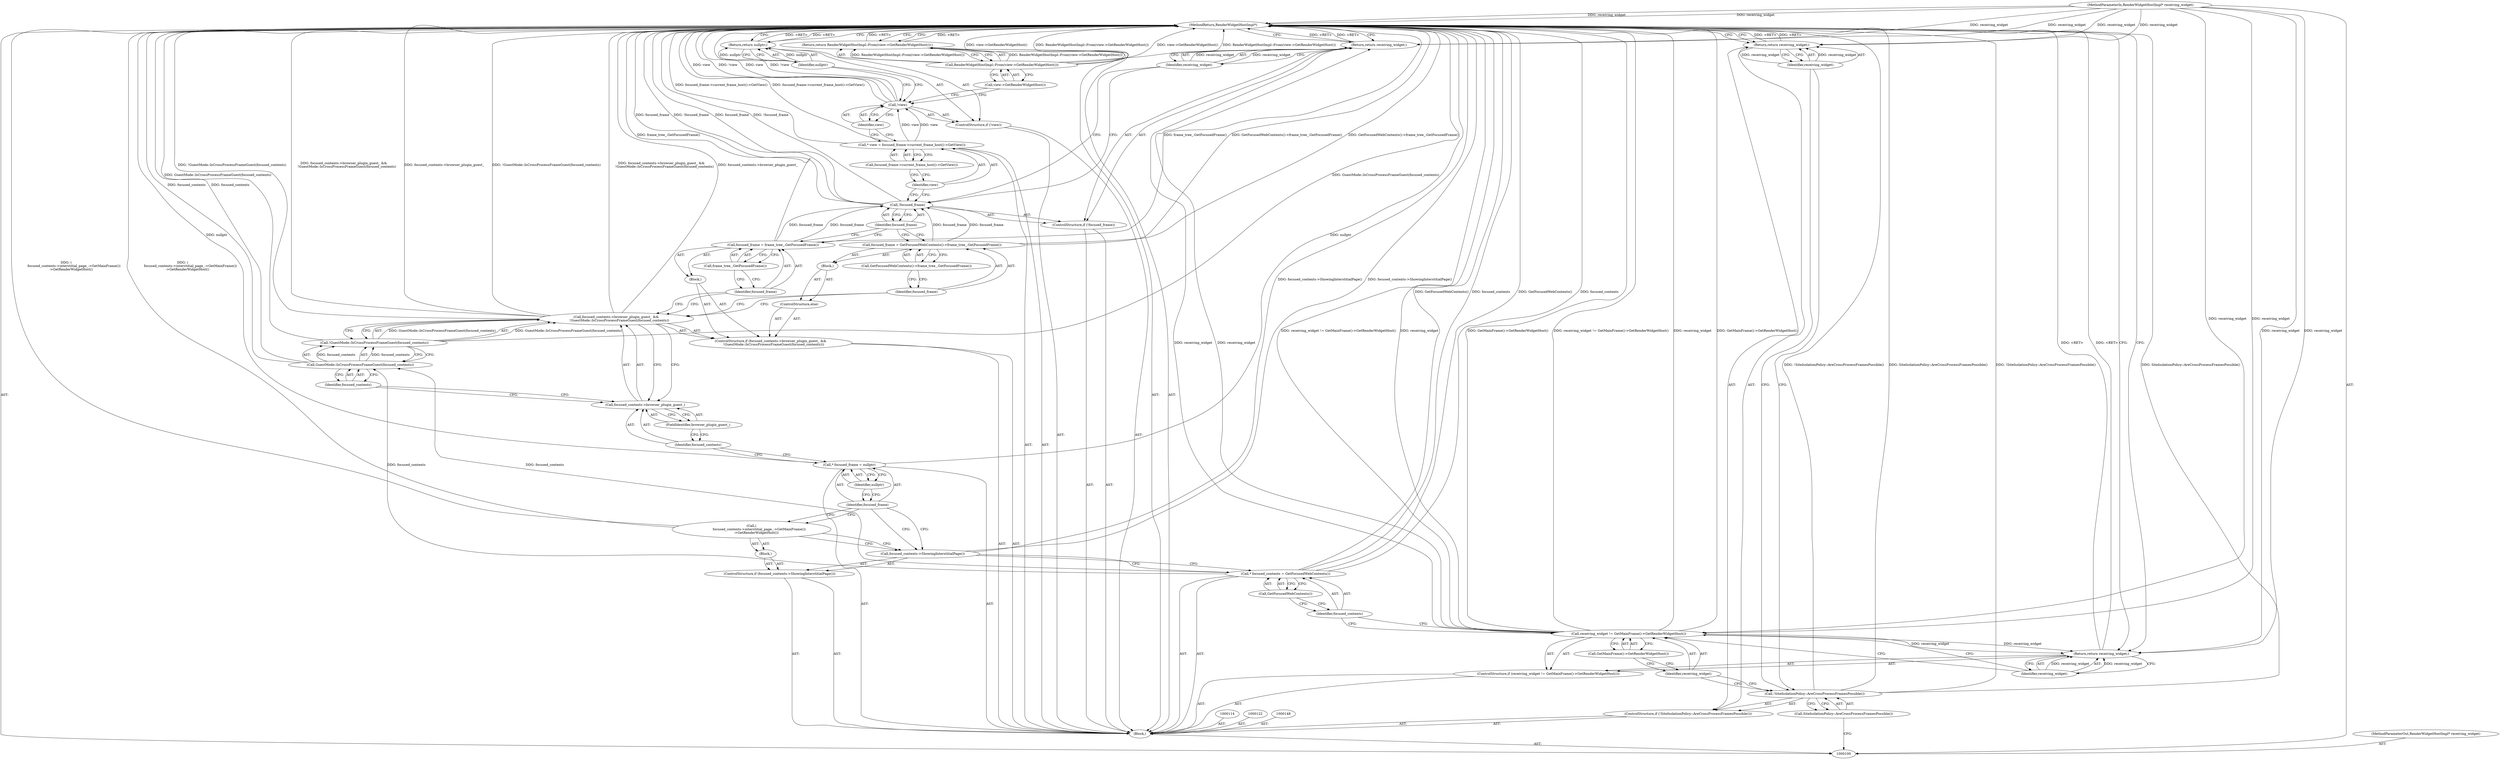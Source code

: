 digraph "0_Chrome_adca986a53b31b6da4cb22f8e755f6856daea89a_8" {
"1000160" [label="(MethodReturn,RenderWidgetHostImpl*)"];
"1000118" [label="(ControlStructure,if (focused_contents->ShowingInterstitialPage()))"];
"1000120" [label="(Block,)"];
"1000119" [label="(Call,focused_contents->ShowingInterstitialPage())"];
"1000121" [label="(Call,(\n               focused_contents->interstitial_page_->GetMainFrame())\n         ->GetRenderWidgetHost())"];
"1000123" [label="(Call,* focused_frame = nullptr)"];
"1000124" [label="(Identifier,focused_frame)"];
"1000125" [label="(Identifier,nullptr)"];
"1000126" [label="(ControlStructure,if (focused_contents->browser_plugin_guest_ &&\n      !GuestMode::IsCrossProcessFrameGuest(focused_contents)))"];
"1000130" [label="(FieldIdentifier,browser_plugin_guest_)"];
"1000127" [label="(Call,focused_contents->browser_plugin_guest_ &&\n      !GuestMode::IsCrossProcessFrameGuest(focused_contents))"];
"1000128" [label="(Call,focused_contents->browser_plugin_guest_)"];
"1000129" [label="(Identifier,focused_contents)"];
"1000133" [label="(Identifier,focused_contents)"];
"1000131" [label="(Call,!GuestMode::IsCrossProcessFrameGuest(focused_contents))"];
"1000134" [label="(Block,)"];
"1000132" [label="(Call,GuestMode::IsCrossProcessFrameGuest(focused_contents))"];
"1000101" [label="(MethodParameterIn,RenderWidgetHostImpl* receiving_widget)"];
"1000228" [label="(MethodParameterOut,RenderWidgetHostImpl* receiving_widget)"];
"1000102" [label="(Block,)"];
"1000137" [label="(Call,frame_tree_.GetFocusedFrame())"];
"1000135" [label="(Call,focused_frame = frame_tree_.GetFocusedFrame())"];
"1000136" [label="(Identifier,focused_frame)"];
"1000138" [label="(ControlStructure,else)"];
"1000139" [label="(Block,)"];
"1000142" [label="(Call,GetFocusedWebContents()->frame_tree_.GetFocusedFrame())"];
"1000140" [label="(Call,focused_frame = GetFocusedWebContents()->frame_tree_.GetFocusedFrame())"];
"1000141" [label="(Identifier,focused_frame)"];
"1000143" [label="(ControlStructure,if (!focused_frame))"];
"1000144" [label="(Call,!focused_frame)"];
"1000145" [label="(Identifier,focused_frame)"];
"1000147" [label="(Identifier,receiving_widget)"];
"1000146" [label="(Return,return receiving_widget;)"];
"1000149" [label="(Call,* view = focused_frame->current_frame_host()->GetView())"];
"1000150" [label="(Identifier,view)"];
"1000151" [label="(Call,focused_frame->current_frame_host()->GetView())"];
"1000152" [label="(ControlStructure,if (!view))"];
"1000153" [label="(Call,!view)"];
"1000154" [label="(Identifier,view)"];
"1000103" [label="(ControlStructure,if (!SiteIsolationPolicy::AreCrossProcessFramesPossible()))"];
"1000104" [label="(Call,!SiteIsolationPolicy::AreCrossProcessFramesPossible())"];
"1000105" [label="(Call,SiteIsolationPolicy::AreCrossProcessFramesPossible())"];
"1000156" [label="(Identifier,nullptr)"];
"1000155" [label="(Return,return nullptr;)"];
"1000157" [label="(Return,return RenderWidgetHostImpl::From(view->GetRenderWidgetHost());)"];
"1000159" [label="(Call,view->GetRenderWidgetHost())"];
"1000158" [label="(Call,RenderWidgetHostImpl::From(view->GetRenderWidgetHost()))"];
"1000107" [label="(Identifier,receiving_widget)"];
"1000106" [label="(Return,return receiving_widget;)"];
"1000108" [label="(ControlStructure,if (receiving_widget != GetMainFrame()->GetRenderWidgetHost()))"];
"1000111" [label="(Call,GetMainFrame()->GetRenderWidgetHost())"];
"1000109" [label="(Call,receiving_widget != GetMainFrame()->GetRenderWidgetHost())"];
"1000110" [label="(Identifier,receiving_widget)"];
"1000113" [label="(Identifier,receiving_widget)"];
"1000112" [label="(Return,return receiving_widget;)"];
"1000115" [label="(Call,* focused_contents = GetFocusedWebContents())"];
"1000116" [label="(Identifier,focused_contents)"];
"1000117" [label="(Call,GetFocusedWebContents())"];
"1000160" -> "1000100"  [label="AST: "];
"1000160" -> "1000106"  [label="CFG: "];
"1000160" -> "1000112"  [label="CFG: "];
"1000160" -> "1000146"  [label="CFG: "];
"1000160" -> "1000155"  [label="CFG: "];
"1000160" -> "1000157"  [label="CFG: "];
"1000146" -> "1000160"  [label="DDG: <RET>"];
"1000155" -> "1000160"  [label="DDG: <RET>"];
"1000112" -> "1000160"  [label="DDG: <RET>"];
"1000106" -> "1000160"  [label="DDG: <RET>"];
"1000140" -> "1000160"  [label="DDG: GetFocusedWebContents()->frame_tree_.GetFocusedFrame()"];
"1000123" -> "1000160"  [label="DDG: nullptr"];
"1000149" -> "1000160"  [label="DDG: focused_frame->current_frame_host()->GetView()"];
"1000104" -> "1000160"  [label="DDG: !SiteIsolationPolicy::AreCrossProcessFramesPossible()"];
"1000104" -> "1000160"  [label="DDG: SiteIsolationPolicy::AreCrossProcessFramesPossible()"];
"1000132" -> "1000160"  [label="DDG: focused_contents"];
"1000153" -> "1000160"  [label="DDG: view"];
"1000153" -> "1000160"  [label="DDG: !view"];
"1000144" -> "1000160"  [label="DDG: focused_frame"];
"1000144" -> "1000160"  [label="DDG: !focused_frame"];
"1000127" -> "1000160"  [label="DDG: focused_contents->browser_plugin_guest_"];
"1000127" -> "1000160"  [label="DDG: !GuestMode::IsCrossProcessFrameGuest(focused_contents)"];
"1000127" -> "1000160"  [label="DDG: focused_contents->browser_plugin_guest_ &&\n      !GuestMode::IsCrossProcessFrameGuest(focused_contents)"];
"1000119" -> "1000160"  [label="DDG: focused_contents->ShowingInterstitialPage()"];
"1000158" -> "1000160"  [label="DDG: view->GetRenderWidgetHost()"];
"1000158" -> "1000160"  [label="DDG: RenderWidgetHostImpl::From(view->GetRenderWidgetHost())"];
"1000115" -> "1000160"  [label="DDG: GetFocusedWebContents()"];
"1000115" -> "1000160"  [label="DDG: focused_contents"];
"1000131" -> "1000160"  [label="DDG: GuestMode::IsCrossProcessFrameGuest(focused_contents)"];
"1000121" -> "1000160"  [label="DDG: (\n               focused_contents->interstitial_page_->GetMainFrame())\n         ->GetRenderWidgetHost()"];
"1000101" -> "1000160"  [label="DDG: receiving_widget"];
"1000109" -> "1000160"  [label="DDG: receiving_widget"];
"1000109" -> "1000160"  [label="DDG: GetMainFrame()->GetRenderWidgetHost()"];
"1000109" -> "1000160"  [label="DDG: receiving_widget != GetMainFrame()->GetRenderWidgetHost()"];
"1000135" -> "1000160"  [label="DDG: frame_tree_.GetFocusedFrame()"];
"1000157" -> "1000160"  [label="DDG: <RET>"];
"1000118" -> "1000102"  [label="AST: "];
"1000119" -> "1000118"  [label="AST: "];
"1000120" -> "1000118"  [label="AST: "];
"1000120" -> "1000118"  [label="AST: "];
"1000121" -> "1000120"  [label="AST: "];
"1000119" -> "1000118"  [label="AST: "];
"1000119" -> "1000115"  [label="CFG: "];
"1000121" -> "1000119"  [label="CFG: "];
"1000124" -> "1000119"  [label="CFG: "];
"1000119" -> "1000160"  [label="DDG: focused_contents->ShowingInterstitialPage()"];
"1000121" -> "1000120"  [label="AST: "];
"1000121" -> "1000119"  [label="CFG: "];
"1000124" -> "1000121"  [label="CFG: "];
"1000121" -> "1000160"  [label="DDG: (\n               focused_contents->interstitial_page_->GetMainFrame())\n         ->GetRenderWidgetHost()"];
"1000123" -> "1000102"  [label="AST: "];
"1000123" -> "1000125"  [label="CFG: "];
"1000124" -> "1000123"  [label="AST: "];
"1000125" -> "1000123"  [label="AST: "];
"1000129" -> "1000123"  [label="CFG: "];
"1000123" -> "1000160"  [label="DDG: nullptr"];
"1000124" -> "1000123"  [label="AST: "];
"1000124" -> "1000121"  [label="CFG: "];
"1000124" -> "1000119"  [label="CFG: "];
"1000125" -> "1000124"  [label="CFG: "];
"1000125" -> "1000123"  [label="AST: "];
"1000125" -> "1000124"  [label="CFG: "];
"1000123" -> "1000125"  [label="CFG: "];
"1000126" -> "1000102"  [label="AST: "];
"1000127" -> "1000126"  [label="AST: "];
"1000134" -> "1000126"  [label="AST: "];
"1000138" -> "1000126"  [label="AST: "];
"1000130" -> "1000128"  [label="AST: "];
"1000130" -> "1000129"  [label="CFG: "];
"1000128" -> "1000130"  [label="CFG: "];
"1000127" -> "1000126"  [label="AST: "];
"1000127" -> "1000128"  [label="CFG: "];
"1000127" -> "1000131"  [label="CFG: "];
"1000128" -> "1000127"  [label="AST: "];
"1000131" -> "1000127"  [label="AST: "];
"1000136" -> "1000127"  [label="CFG: "];
"1000141" -> "1000127"  [label="CFG: "];
"1000127" -> "1000160"  [label="DDG: focused_contents->browser_plugin_guest_"];
"1000127" -> "1000160"  [label="DDG: !GuestMode::IsCrossProcessFrameGuest(focused_contents)"];
"1000127" -> "1000160"  [label="DDG: focused_contents->browser_plugin_guest_ &&\n      !GuestMode::IsCrossProcessFrameGuest(focused_contents)"];
"1000131" -> "1000127"  [label="DDG: GuestMode::IsCrossProcessFrameGuest(focused_contents)"];
"1000128" -> "1000127"  [label="AST: "];
"1000128" -> "1000130"  [label="CFG: "];
"1000129" -> "1000128"  [label="AST: "];
"1000130" -> "1000128"  [label="AST: "];
"1000133" -> "1000128"  [label="CFG: "];
"1000127" -> "1000128"  [label="CFG: "];
"1000129" -> "1000128"  [label="AST: "];
"1000129" -> "1000123"  [label="CFG: "];
"1000130" -> "1000129"  [label="CFG: "];
"1000133" -> "1000132"  [label="AST: "];
"1000133" -> "1000128"  [label="CFG: "];
"1000132" -> "1000133"  [label="CFG: "];
"1000131" -> "1000127"  [label="AST: "];
"1000131" -> "1000132"  [label="CFG: "];
"1000132" -> "1000131"  [label="AST: "];
"1000127" -> "1000131"  [label="CFG: "];
"1000131" -> "1000160"  [label="DDG: GuestMode::IsCrossProcessFrameGuest(focused_contents)"];
"1000131" -> "1000127"  [label="DDG: GuestMode::IsCrossProcessFrameGuest(focused_contents)"];
"1000132" -> "1000131"  [label="DDG: focused_contents"];
"1000134" -> "1000126"  [label="AST: "];
"1000135" -> "1000134"  [label="AST: "];
"1000132" -> "1000131"  [label="AST: "];
"1000132" -> "1000133"  [label="CFG: "];
"1000133" -> "1000132"  [label="AST: "];
"1000131" -> "1000132"  [label="CFG: "];
"1000132" -> "1000160"  [label="DDG: focused_contents"];
"1000132" -> "1000131"  [label="DDG: focused_contents"];
"1000115" -> "1000132"  [label="DDG: focused_contents"];
"1000101" -> "1000100"  [label="AST: "];
"1000101" -> "1000160"  [label="DDG: receiving_widget"];
"1000101" -> "1000106"  [label="DDG: receiving_widget"];
"1000101" -> "1000109"  [label="DDG: receiving_widget"];
"1000101" -> "1000112"  [label="DDG: receiving_widget"];
"1000101" -> "1000146"  [label="DDG: receiving_widget"];
"1000228" -> "1000100"  [label="AST: "];
"1000102" -> "1000100"  [label="AST: "];
"1000103" -> "1000102"  [label="AST: "];
"1000108" -> "1000102"  [label="AST: "];
"1000114" -> "1000102"  [label="AST: "];
"1000115" -> "1000102"  [label="AST: "];
"1000118" -> "1000102"  [label="AST: "];
"1000122" -> "1000102"  [label="AST: "];
"1000123" -> "1000102"  [label="AST: "];
"1000126" -> "1000102"  [label="AST: "];
"1000143" -> "1000102"  [label="AST: "];
"1000148" -> "1000102"  [label="AST: "];
"1000149" -> "1000102"  [label="AST: "];
"1000152" -> "1000102"  [label="AST: "];
"1000157" -> "1000102"  [label="AST: "];
"1000137" -> "1000135"  [label="AST: "];
"1000137" -> "1000136"  [label="CFG: "];
"1000135" -> "1000137"  [label="CFG: "];
"1000135" -> "1000134"  [label="AST: "];
"1000135" -> "1000137"  [label="CFG: "];
"1000136" -> "1000135"  [label="AST: "];
"1000137" -> "1000135"  [label="AST: "];
"1000145" -> "1000135"  [label="CFG: "];
"1000135" -> "1000160"  [label="DDG: frame_tree_.GetFocusedFrame()"];
"1000135" -> "1000144"  [label="DDG: focused_frame"];
"1000136" -> "1000135"  [label="AST: "];
"1000136" -> "1000127"  [label="CFG: "];
"1000137" -> "1000136"  [label="CFG: "];
"1000138" -> "1000126"  [label="AST: "];
"1000139" -> "1000138"  [label="AST: "];
"1000139" -> "1000138"  [label="AST: "];
"1000140" -> "1000139"  [label="AST: "];
"1000142" -> "1000140"  [label="AST: "];
"1000142" -> "1000141"  [label="CFG: "];
"1000140" -> "1000142"  [label="CFG: "];
"1000140" -> "1000139"  [label="AST: "];
"1000140" -> "1000142"  [label="CFG: "];
"1000141" -> "1000140"  [label="AST: "];
"1000142" -> "1000140"  [label="AST: "];
"1000145" -> "1000140"  [label="CFG: "];
"1000140" -> "1000160"  [label="DDG: GetFocusedWebContents()->frame_tree_.GetFocusedFrame()"];
"1000140" -> "1000144"  [label="DDG: focused_frame"];
"1000141" -> "1000140"  [label="AST: "];
"1000141" -> "1000127"  [label="CFG: "];
"1000142" -> "1000141"  [label="CFG: "];
"1000143" -> "1000102"  [label="AST: "];
"1000144" -> "1000143"  [label="AST: "];
"1000146" -> "1000143"  [label="AST: "];
"1000144" -> "1000143"  [label="AST: "];
"1000144" -> "1000145"  [label="CFG: "];
"1000145" -> "1000144"  [label="AST: "];
"1000147" -> "1000144"  [label="CFG: "];
"1000150" -> "1000144"  [label="CFG: "];
"1000144" -> "1000160"  [label="DDG: focused_frame"];
"1000144" -> "1000160"  [label="DDG: !focused_frame"];
"1000140" -> "1000144"  [label="DDG: focused_frame"];
"1000135" -> "1000144"  [label="DDG: focused_frame"];
"1000145" -> "1000144"  [label="AST: "];
"1000145" -> "1000135"  [label="CFG: "];
"1000145" -> "1000140"  [label="CFG: "];
"1000144" -> "1000145"  [label="CFG: "];
"1000147" -> "1000146"  [label="AST: "];
"1000147" -> "1000144"  [label="CFG: "];
"1000146" -> "1000147"  [label="CFG: "];
"1000147" -> "1000146"  [label="DDG: receiving_widget"];
"1000146" -> "1000143"  [label="AST: "];
"1000146" -> "1000147"  [label="CFG: "];
"1000147" -> "1000146"  [label="AST: "];
"1000160" -> "1000146"  [label="CFG: "];
"1000146" -> "1000160"  [label="DDG: <RET>"];
"1000147" -> "1000146"  [label="DDG: receiving_widget"];
"1000109" -> "1000146"  [label="DDG: receiving_widget"];
"1000101" -> "1000146"  [label="DDG: receiving_widget"];
"1000149" -> "1000102"  [label="AST: "];
"1000149" -> "1000151"  [label="CFG: "];
"1000150" -> "1000149"  [label="AST: "];
"1000151" -> "1000149"  [label="AST: "];
"1000154" -> "1000149"  [label="CFG: "];
"1000149" -> "1000160"  [label="DDG: focused_frame->current_frame_host()->GetView()"];
"1000149" -> "1000153"  [label="DDG: view"];
"1000150" -> "1000149"  [label="AST: "];
"1000150" -> "1000144"  [label="CFG: "];
"1000151" -> "1000150"  [label="CFG: "];
"1000151" -> "1000149"  [label="AST: "];
"1000151" -> "1000150"  [label="CFG: "];
"1000149" -> "1000151"  [label="CFG: "];
"1000152" -> "1000102"  [label="AST: "];
"1000153" -> "1000152"  [label="AST: "];
"1000155" -> "1000152"  [label="AST: "];
"1000153" -> "1000152"  [label="AST: "];
"1000153" -> "1000154"  [label="CFG: "];
"1000154" -> "1000153"  [label="AST: "];
"1000156" -> "1000153"  [label="CFG: "];
"1000159" -> "1000153"  [label="CFG: "];
"1000153" -> "1000160"  [label="DDG: view"];
"1000153" -> "1000160"  [label="DDG: !view"];
"1000149" -> "1000153"  [label="DDG: view"];
"1000154" -> "1000153"  [label="AST: "];
"1000154" -> "1000149"  [label="CFG: "];
"1000153" -> "1000154"  [label="CFG: "];
"1000103" -> "1000102"  [label="AST: "];
"1000104" -> "1000103"  [label="AST: "];
"1000106" -> "1000103"  [label="AST: "];
"1000104" -> "1000103"  [label="AST: "];
"1000104" -> "1000105"  [label="CFG: "];
"1000105" -> "1000104"  [label="AST: "];
"1000107" -> "1000104"  [label="CFG: "];
"1000110" -> "1000104"  [label="CFG: "];
"1000104" -> "1000160"  [label="DDG: !SiteIsolationPolicy::AreCrossProcessFramesPossible()"];
"1000104" -> "1000160"  [label="DDG: SiteIsolationPolicy::AreCrossProcessFramesPossible()"];
"1000105" -> "1000104"  [label="AST: "];
"1000105" -> "1000100"  [label="CFG: "];
"1000104" -> "1000105"  [label="CFG: "];
"1000156" -> "1000155"  [label="AST: "];
"1000156" -> "1000153"  [label="CFG: "];
"1000155" -> "1000156"  [label="CFG: "];
"1000156" -> "1000155"  [label="DDG: nullptr"];
"1000155" -> "1000152"  [label="AST: "];
"1000155" -> "1000156"  [label="CFG: "];
"1000156" -> "1000155"  [label="AST: "];
"1000160" -> "1000155"  [label="CFG: "];
"1000155" -> "1000160"  [label="DDG: <RET>"];
"1000156" -> "1000155"  [label="DDG: nullptr"];
"1000157" -> "1000102"  [label="AST: "];
"1000157" -> "1000158"  [label="CFG: "];
"1000158" -> "1000157"  [label="AST: "];
"1000160" -> "1000157"  [label="CFG: "];
"1000157" -> "1000160"  [label="DDG: <RET>"];
"1000158" -> "1000157"  [label="DDG: RenderWidgetHostImpl::From(view->GetRenderWidgetHost())"];
"1000159" -> "1000158"  [label="AST: "];
"1000159" -> "1000153"  [label="CFG: "];
"1000158" -> "1000159"  [label="CFG: "];
"1000158" -> "1000157"  [label="AST: "];
"1000158" -> "1000159"  [label="CFG: "];
"1000159" -> "1000158"  [label="AST: "];
"1000157" -> "1000158"  [label="CFG: "];
"1000158" -> "1000160"  [label="DDG: view->GetRenderWidgetHost()"];
"1000158" -> "1000160"  [label="DDG: RenderWidgetHostImpl::From(view->GetRenderWidgetHost())"];
"1000158" -> "1000157"  [label="DDG: RenderWidgetHostImpl::From(view->GetRenderWidgetHost())"];
"1000107" -> "1000106"  [label="AST: "];
"1000107" -> "1000104"  [label="CFG: "];
"1000106" -> "1000107"  [label="CFG: "];
"1000107" -> "1000106"  [label="DDG: receiving_widget"];
"1000106" -> "1000103"  [label="AST: "];
"1000106" -> "1000107"  [label="CFG: "];
"1000107" -> "1000106"  [label="AST: "];
"1000160" -> "1000106"  [label="CFG: "];
"1000106" -> "1000160"  [label="DDG: <RET>"];
"1000107" -> "1000106"  [label="DDG: receiving_widget"];
"1000101" -> "1000106"  [label="DDG: receiving_widget"];
"1000108" -> "1000102"  [label="AST: "];
"1000109" -> "1000108"  [label="AST: "];
"1000112" -> "1000108"  [label="AST: "];
"1000111" -> "1000109"  [label="AST: "];
"1000111" -> "1000110"  [label="CFG: "];
"1000109" -> "1000111"  [label="CFG: "];
"1000109" -> "1000108"  [label="AST: "];
"1000109" -> "1000111"  [label="CFG: "];
"1000110" -> "1000109"  [label="AST: "];
"1000111" -> "1000109"  [label="AST: "];
"1000113" -> "1000109"  [label="CFG: "];
"1000116" -> "1000109"  [label="CFG: "];
"1000109" -> "1000160"  [label="DDG: receiving_widget"];
"1000109" -> "1000160"  [label="DDG: GetMainFrame()->GetRenderWidgetHost()"];
"1000109" -> "1000160"  [label="DDG: receiving_widget != GetMainFrame()->GetRenderWidgetHost()"];
"1000101" -> "1000109"  [label="DDG: receiving_widget"];
"1000109" -> "1000112"  [label="DDG: receiving_widget"];
"1000109" -> "1000146"  [label="DDG: receiving_widget"];
"1000110" -> "1000109"  [label="AST: "];
"1000110" -> "1000104"  [label="CFG: "];
"1000111" -> "1000110"  [label="CFG: "];
"1000113" -> "1000112"  [label="AST: "];
"1000113" -> "1000109"  [label="CFG: "];
"1000112" -> "1000113"  [label="CFG: "];
"1000113" -> "1000112"  [label="DDG: receiving_widget"];
"1000112" -> "1000108"  [label="AST: "];
"1000112" -> "1000113"  [label="CFG: "];
"1000113" -> "1000112"  [label="AST: "];
"1000160" -> "1000112"  [label="CFG: "];
"1000112" -> "1000160"  [label="DDG: <RET>"];
"1000113" -> "1000112"  [label="DDG: receiving_widget"];
"1000109" -> "1000112"  [label="DDG: receiving_widget"];
"1000101" -> "1000112"  [label="DDG: receiving_widget"];
"1000115" -> "1000102"  [label="AST: "];
"1000115" -> "1000117"  [label="CFG: "];
"1000116" -> "1000115"  [label="AST: "];
"1000117" -> "1000115"  [label="AST: "];
"1000119" -> "1000115"  [label="CFG: "];
"1000115" -> "1000160"  [label="DDG: GetFocusedWebContents()"];
"1000115" -> "1000160"  [label="DDG: focused_contents"];
"1000115" -> "1000132"  [label="DDG: focused_contents"];
"1000116" -> "1000115"  [label="AST: "];
"1000116" -> "1000109"  [label="CFG: "];
"1000117" -> "1000116"  [label="CFG: "];
"1000117" -> "1000115"  [label="AST: "];
"1000117" -> "1000116"  [label="CFG: "];
"1000115" -> "1000117"  [label="CFG: "];
}
